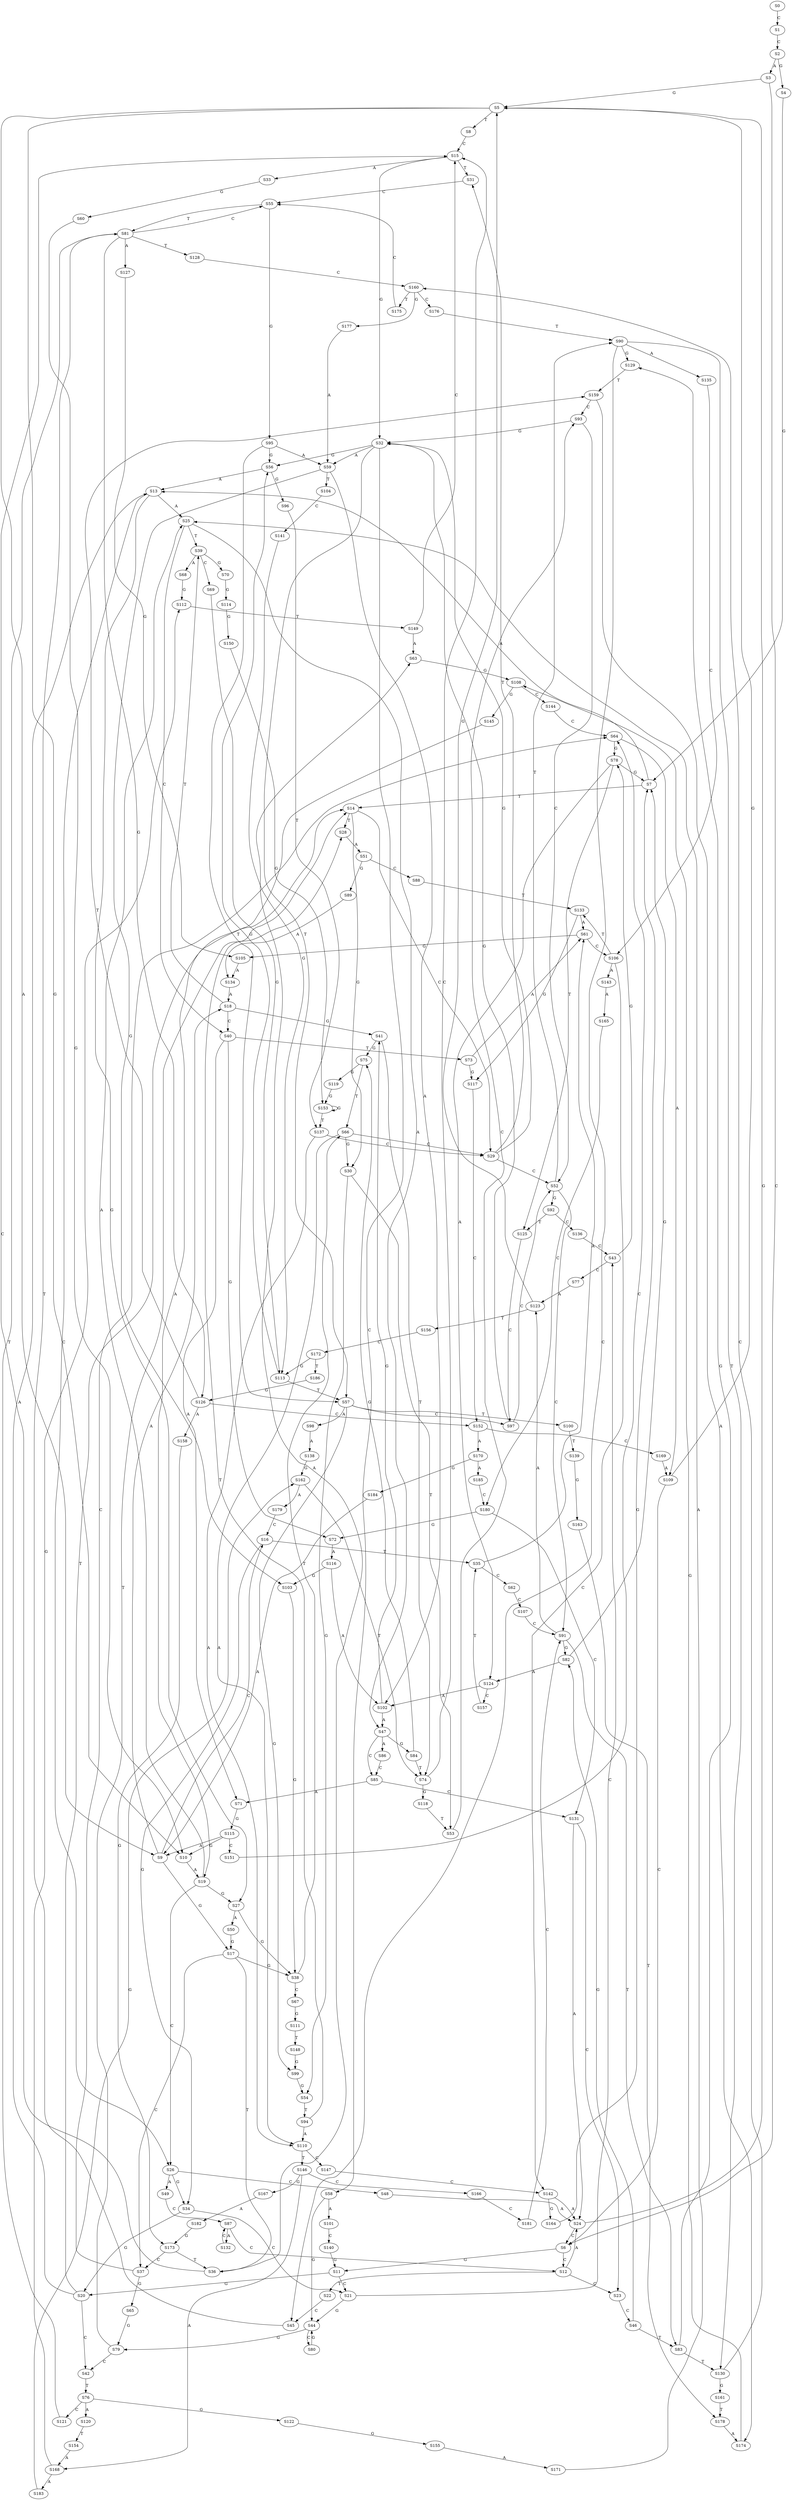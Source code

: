 strict digraph  {
	S0 -> S1 [ label = C ];
	S1 -> S2 [ label = C ];
	S2 -> S3 [ label = A ];
	S2 -> S4 [ label = G ];
	S3 -> S5 [ label = G ];
	S3 -> S6 [ label = C ];
	S4 -> S7 [ label = G ];
	S5 -> S8 [ label = T ];
	S5 -> S9 [ label = A ];
	S5 -> S10 [ label = G ];
	S6 -> S11 [ label = G ];
	S6 -> S12 [ label = C ];
	S7 -> S13 [ label = A ];
	S7 -> S14 [ label = T ];
	S8 -> S15 [ label = C ];
	S9 -> S16 [ label = C ];
	S9 -> S17 [ label = G ];
	S9 -> S18 [ label = A ];
	S10 -> S19 [ label = A ];
	S11 -> S20 [ label = G ];
	S11 -> S21 [ label = C ];
	S12 -> S22 [ label = T ];
	S12 -> S23 [ label = C ];
	S12 -> S24 [ label = A ];
	S13 -> S25 [ label = A ];
	S13 -> S26 [ label = C ];
	S13 -> S27 [ label = G ];
	S14 -> S28 [ label = T ];
	S14 -> S29 [ label = C ];
	S14 -> S30 [ label = G ];
	S15 -> S31 [ label = T ];
	S15 -> S32 [ label = G ];
	S15 -> S33 [ label = A ];
	S16 -> S34 [ label = G ];
	S16 -> S35 [ label = T ];
	S17 -> S36 [ label = T ];
	S17 -> S37 [ label = C ];
	S17 -> S38 [ label = G ];
	S18 -> S39 [ label = T ];
	S18 -> S40 [ label = C ];
	S18 -> S41 [ label = G ];
	S19 -> S25 [ label = A ];
	S19 -> S26 [ label = C ];
	S19 -> S27 [ label = G ];
	S20 -> S42 [ label = C ];
	S20 -> S13 [ label = A ];
	S20 -> S14 [ label = T ];
	S21 -> S43 [ label = C ];
	S21 -> S44 [ label = G ];
	S22 -> S45 [ label = C ];
	S23 -> S46 [ label = C ];
	S24 -> S5 [ label = G ];
	S24 -> S6 [ label = C ];
	S25 -> S39 [ label = T ];
	S25 -> S40 [ label = C ];
	S25 -> S47 [ label = A ];
	S26 -> S48 [ label = C ];
	S26 -> S49 [ label = A ];
	S26 -> S34 [ label = G ];
	S27 -> S50 [ label = A ];
	S27 -> S38 [ label = G ];
	S28 -> S51 [ label = A ];
	S29 -> S52 [ label = C ];
	S29 -> S32 [ label = G ];
	S29 -> S31 [ label = T ];
	S30 -> S53 [ label = T ];
	S30 -> S54 [ label = G ];
	S31 -> S55 [ label = C ];
	S32 -> S56 [ label = G ];
	S32 -> S57 [ label = T ];
	S32 -> S58 [ label = C ];
	S32 -> S59 [ label = A ];
	S33 -> S60 [ label = G ];
	S34 -> S20 [ label = G ];
	S34 -> S21 [ label = C ];
	S35 -> S61 [ label = A ];
	S35 -> S62 [ label = C ];
	S36 -> S63 [ label = A ];
	S36 -> S15 [ label = C ];
	S37 -> S64 [ label = C ];
	S37 -> S65 [ label = G ];
	S38 -> S66 [ label = T ];
	S38 -> S67 [ label = C ];
	S39 -> S68 [ label = A ];
	S39 -> S69 [ label = C ];
	S39 -> S70 [ label = G ];
	S40 -> S71 [ label = A ];
	S40 -> S72 [ label = G ];
	S40 -> S73 [ label = T ];
	S41 -> S74 [ label = T ];
	S41 -> S75 [ label = G ];
	S42 -> S76 [ label = T ];
	S43 -> S77 [ label = C ];
	S43 -> S78 [ label = G ];
	S44 -> S79 [ label = G ];
	S44 -> S80 [ label = C ];
	S45 -> S81 [ label = T ];
	S46 -> S82 [ label = G ];
	S46 -> S83 [ label = T ];
	S47 -> S84 [ label = G ];
	S47 -> S85 [ label = C ];
	S47 -> S86 [ label = A ];
	S48 -> S24 [ label = A ];
	S49 -> S87 [ label = C ];
	S50 -> S17 [ label = G ];
	S51 -> S88 [ label = C ];
	S51 -> S89 [ label = G ];
	S52 -> S90 [ label = T ];
	S52 -> S91 [ label = C ];
	S52 -> S92 [ label = G ];
	S53 -> S93 [ label = C ];
	S54 -> S94 [ label = T ];
	S55 -> S81 [ label = T ];
	S55 -> S95 [ label = G ];
	S56 -> S13 [ label = A ];
	S56 -> S96 [ label = G ];
	S57 -> S97 [ label = C ];
	S57 -> S98 [ label = A ];
	S57 -> S99 [ label = G ];
	S57 -> S100 [ label = T ];
	S58 -> S44 [ label = G ];
	S58 -> S101 [ label = A ];
	S59 -> S102 [ label = A ];
	S59 -> S103 [ label = G ];
	S59 -> S104 [ label = T ];
	S60 -> S10 [ label = G ];
	S61 -> S105 [ label = G ];
	S61 -> S106 [ label = C ];
	S62 -> S107 [ label = C ];
	S63 -> S108 [ label = G ];
	S64 -> S78 [ label = G ];
	S64 -> S109 [ label = A ];
	S65 -> S79 [ label = G ];
	S66 -> S30 [ label = G ];
	S66 -> S29 [ label = C ];
	S66 -> S110 [ label = A ];
	S67 -> S111 [ label = G ];
	S68 -> S112 [ label = G ];
	S69 -> S113 [ label = G ];
	S70 -> S114 [ label = G ];
	S71 -> S115 [ label = G ];
	S72 -> S116 [ label = A ];
	S73 -> S117 [ label = G ];
	S73 -> S61 [ label = A ];
	S74 -> S118 [ label = G ];
	S74 -> S15 [ label = C ];
	S75 -> S119 [ label = G ];
	S75 -> S66 [ label = T ];
	S76 -> S120 [ label = A ];
	S76 -> S121 [ label = C ];
	S76 -> S122 [ label = G ];
	S77 -> S123 [ label = A ];
	S78 -> S124 [ label = A ];
	S78 -> S125 [ label = T ];
	S78 -> S7 [ label = G ];
	S79 -> S42 [ label = C ];
	S79 -> S14 [ label = T ];
	S80 -> S44 [ label = G ];
	S81 -> S126 [ label = G ];
	S81 -> S55 [ label = C ];
	S81 -> S127 [ label = A ];
	S81 -> S128 [ label = T ];
	S82 -> S124 [ label = A ];
	S82 -> S7 [ label = G ];
	S83 -> S129 [ label = G ];
	S83 -> S130 [ label = T ];
	S84 -> S74 [ label = T ];
	S84 -> S75 [ label = G ];
	S85 -> S131 [ label = C ];
	S85 -> S71 [ label = A ];
	S86 -> S85 [ label = C ];
	S87 -> S12 [ label = C ];
	S87 -> S132 [ label = A ];
	S88 -> S133 [ label = T ];
	S89 -> S134 [ label = A ];
	S90 -> S135 [ label = A ];
	S90 -> S45 [ label = C ];
	S90 -> S130 [ label = T ];
	S90 -> S129 [ label = G ];
	S91 -> S82 [ label = G ];
	S91 -> S123 [ label = A ];
	S91 -> S83 [ label = T ];
	S92 -> S136 [ label = C ];
	S92 -> S125 [ label = T ];
	S93 -> S32 [ label = G ];
	S93 -> S52 [ label = C ];
	S94 -> S110 [ label = A ];
	S94 -> S28 [ label = T ];
	S95 -> S59 [ label = A ];
	S95 -> S56 [ label = G ];
	S95 -> S57 [ label = T ];
	S96 -> S137 [ label = T ];
	S97 -> S32 [ label = G ];
	S97 -> S52 [ label = C ];
	S98 -> S138 [ label = A ];
	S99 -> S54 [ label = G ];
	S100 -> S139 [ label = T ];
	S101 -> S140 [ label = C ];
	S102 -> S47 [ label = A ];
	S102 -> S41 [ label = G ];
	S103 -> S38 [ label = G ];
	S104 -> S141 [ label = C ];
	S105 -> S134 [ label = A ];
	S106 -> S142 [ label = C ];
	S106 -> S133 [ label = T ];
	S106 -> S143 [ label = A ];
	S107 -> S91 [ label = C ];
	S108 -> S144 [ label = C ];
	S108 -> S145 [ label = G ];
	S109 -> S5 [ label = G ];
	S109 -> S6 [ label = C ];
	S110 -> S146 [ label = T ];
	S110 -> S147 [ label = C ];
	S111 -> S148 [ label = T ];
	S112 -> S149 [ label = T ];
	S113 -> S56 [ label = G ];
	S113 -> S57 [ label = T ];
	S114 -> S150 [ label = G ];
	S115 -> S10 [ label = G ];
	S115 -> S151 [ label = C ];
	S115 -> S9 [ label = A ];
	S116 -> S103 [ label = G ];
	S116 -> S102 [ label = A ];
	S117 -> S152 [ label = C ];
	S118 -> S53 [ label = T ];
	S119 -> S153 [ label = G ];
	S120 -> S154 [ label = T ];
	S121 -> S81 [ label = T ];
	S122 -> S155 [ label = G ];
	S123 -> S156 [ label = T ];
	S123 -> S5 [ label = G ];
	S124 -> S102 [ label = A ];
	S124 -> S157 [ label = C ];
	S125 -> S97 [ label = C ];
	S126 -> S158 [ label = A ];
	S126 -> S152 [ label = C ];
	S126 -> S159 [ label = T ];
	S127 -> S105 [ label = G ];
	S128 -> S160 [ label = C ];
	S129 -> S159 [ label = T ];
	S130 -> S161 [ label = G ];
	S130 -> S160 [ label = C ];
	S131 -> S23 [ label = C ];
	S131 -> S24 [ label = A ];
	S132 -> S87 [ label = C ];
	S133 -> S61 [ label = A ];
	S133 -> S117 [ label = G ];
	S134 -> S18 [ label = A ];
	S135 -> S106 [ label = C ];
	S136 -> S43 [ label = C ];
	S137 -> S110 [ label = A ];
	S137 -> S29 [ label = C ];
	S138 -> S162 [ label = G ];
	S139 -> S163 [ label = G ];
	S140 -> S11 [ label = G ];
	S141 -> S113 [ label = G ];
	S142 -> S24 [ label = A ];
	S142 -> S164 [ label = G ];
	S143 -> S165 [ label = A ];
	S144 -> S64 [ label = C ];
	S145 -> S19 [ label = A ];
	S146 -> S166 [ label = C ];
	S146 -> S167 [ label = G ];
	S146 -> S168 [ label = A ];
	S147 -> S142 [ label = C ];
	S148 -> S99 [ label = G ];
	S149 -> S15 [ label = C ];
	S149 -> S63 [ label = A ];
	S150 -> S153 [ label = G ];
	S151 -> S64 [ label = C ];
	S152 -> S169 [ label = C ];
	S152 -> S170 [ label = A ];
	S153 -> S137 [ label = T ];
	S153 -> S153 [ label = G ];
	S154 -> S168 [ label = A ];
	S155 -> S171 [ label = A ];
	S156 -> S172 [ label = C ];
	S157 -> S35 [ label = T ];
	S158 -> S173 [ label = G ];
	S159 -> S174 [ label = A ];
	S159 -> S93 [ label = C ];
	S160 -> S175 [ label = T ];
	S160 -> S176 [ label = C ];
	S160 -> S177 [ label = G ];
	S161 -> S178 [ label = T ];
	S162 -> S179 [ label = A ];
	S162 -> S74 [ label = T ];
	S163 -> S178 [ label = T ];
	S164 -> S7 [ label = G ];
	S165 -> S180 [ label = C ];
	S166 -> S181 [ label = C ];
	S167 -> S182 [ label = A ];
	S168 -> S112 [ label = G ];
	S168 -> S183 [ label = A ];
	S169 -> S109 [ label = A ];
	S170 -> S184 [ label = G ];
	S170 -> S185 [ label = A ];
	S171 -> S25 [ label = A ];
	S172 -> S186 [ label = T ];
	S172 -> S113 [ label = G ];
	S173 -> S36 [ label = T ];
	S173 -> S37 [ label = C ];
	S174 -> S108 [ label = G ];
	S175 -> S55 [ label = C ];
	S176 -> S90 [ label = T ];
	S177 -> S59 [ label = A ];
	S178 -> S174 [ label = A ];
	S179 -> S16 [ label = C ];
	S180 -> S131 [ label = C ];
	S180 -> S72 [ label = G ];
	S181 -> S91 [ label = C ];
	S182 -> S173 [ label = G ];
	S183 -> S162 [ label = G ];
	S184 -> S9 [ label = A ];
	S185 -> S180 [ label = C ];
	S186 -> S126 [ label = G ];
}
